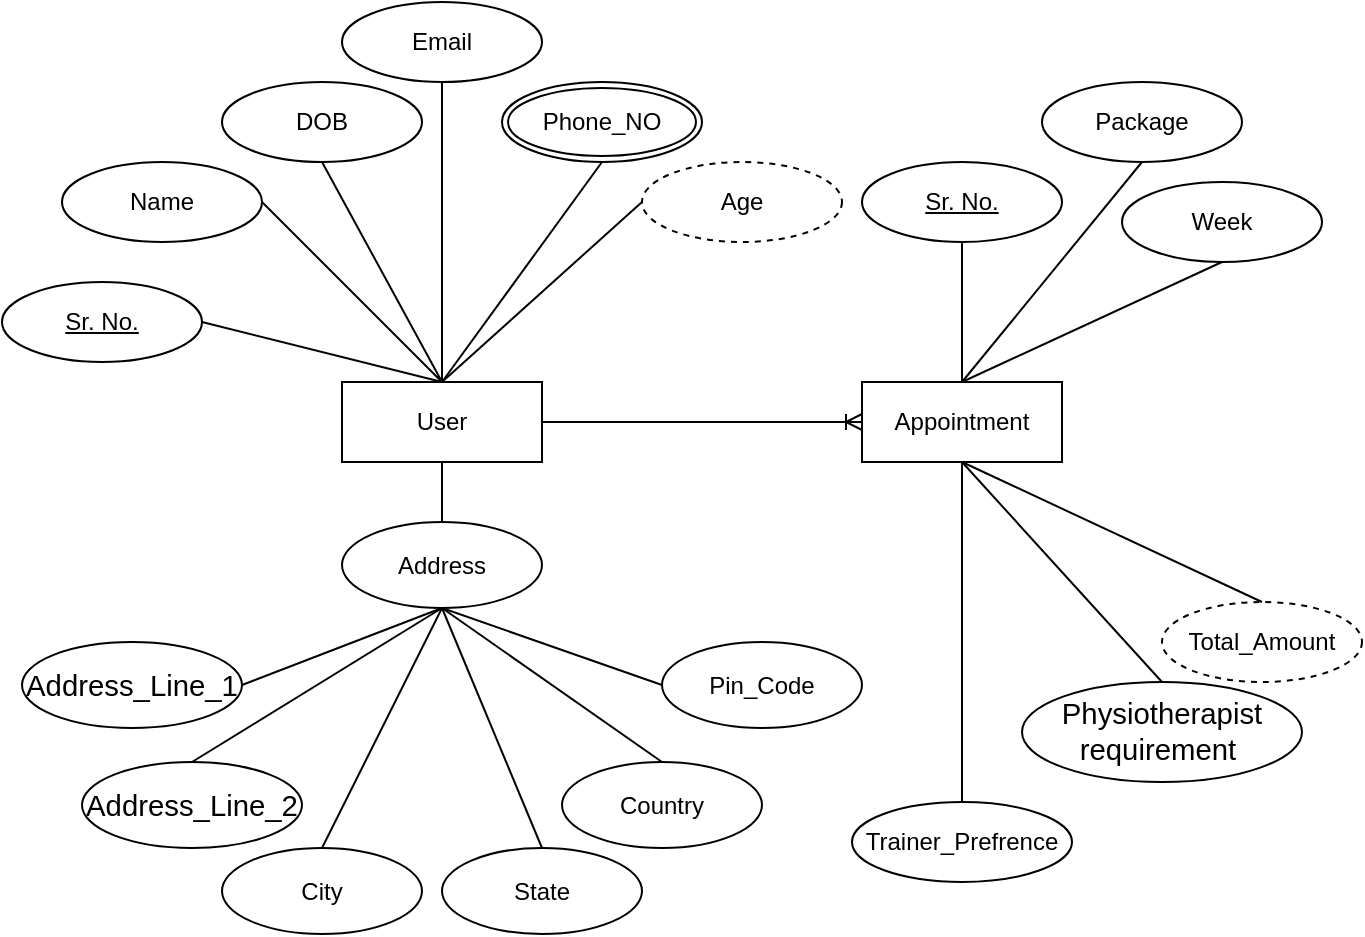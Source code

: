 <mxfile version="14.9.6" type="github">
  <diagram id="R2lEEEUBdFMjLlhIrx00" name="Page-1">
    <mxGraphModel dx="1106" dy="359" grid="1" gridSize="10" guides="1" tooltips="1" connect="1" arrows="1" fold="1" page="1" pageScale="1" pageWidth="850" pageHeight="1100" math="0" shadow="0" extFonts="Permanent Marker^https://fonts.googleapis.com/css?family=Permanent+Marker">
      <root>
        <mxCell id="0" />
        <mxCell id="1" parent="0" />
        <mxCell id="vivi1H7M52JGYI5ezE_u-1" value="Name" style="ellipse;whiteSpace=wrap;html=1;align=center;" vertex="1" parent="1">
          <mxGeometry x="90" y="130" width="100" height="40" as="geometry" />
        </mxCell>
        <mxCell id="vivi1H7M52JGYI5ezE_u-2" value="User" style="whiteSpace=wrap;html=1;align=center;" vertex="1" parent="1">
          <mxGeometry x="230" y="240" width="100" height="40" as="geometry" />
        </mxCell>
        <mxCell id="vivi1H7M52JGYI5ezE_u-4" value="DOB" style="ellipse;whiteSpace=wrap;html=1;align=center;" vertex="1" parent="1">
          <mxGeometry x="170" y="90" width="100" height="40" as="geometry" />
        </mxCell>
        <mxCell id="vivi1H7M52JGYI5ezE_u-5" value="Email" style="ellipse;whiteSpace=wrap;html=1;align=center;" vertex="1" parent="1">
          <mxGeometry x="230" y="50" width="100" height="40" as="geometry" />
        </mxCell>
        <mxCell id="vivi1H7M52JGYI5ezE_u-6" value="Address" style="ellipse;whiteSpace=wrap;html=1;align=center;" vertex="1" parent="1">
          <mxGeometry x="230" y="310" width="100" height="43" as="geometry" />
        </mxCell>
        <mxCell id="vivi1H7M52JGYI5ezE_u-7" value="City" style="ellipse;whiteSpace=wrap;html=1;align=center;" vertex="1" parent="1">
          <mxGeometry x="170" y="473" width="100" height="43" as="geometry" />
        </mxCell>
        <mxCell id="vivi1H7M52JGYI5ezE_u-8" value="&lt;span id=&quot;docs-internal-guid-7f4886b5-7fff-5111-8bc1-76f98fca6006&quot;&gt;&lt;span style=&quot;font-size: 11pt ; font-family: &amp;#34;calibri&amp;#34; , sans-serif ; background-color: transparent ; vertical-align: baseline&quot;&gt;Address_Line_2&lt;/span&gt;&lt;/span&gt;" style="ellipse;whiteSpace=wrap;html=1;align=center;" vertex="1" parent="1">
          <mxGeometry x="100" y="430" width="110" height="43" as="geometry" />
        </mxCell>
        <mxCell id="vivi1H7M52JGYI5ezE_u-9" value="&lt;span id=&quot;docs-internal-guid-7f4886b5-7fff-5111-8bc1-76f98fca6006&quot;&gt;&lt;span style=&quot;font-size: 11pt ; font-family: &amp;#34;calibri&amp;#34; , sans-serif ; background-color: transparent ; vertical-align: baseline&quot;&gt;Address_Line_1 &lt;/span&gt;&lt;/span&gt;" style="ellipse;whiteSpace=wrap;html=1;align=center;" vertex="1" parent="1">
          <mxGeometry x="70" y="370" width="110" height="43" as="geometry" />
        </mxCell>
        <mxCell id="vivi1H7M52JGYI5ezE_u-10" value="Country" style="ellipse;whiteSpace=wrap;html=1;align=center;" vertex="1" parent="1">
          <mxGeometry x="340" y="430" width="100" height="43" as="geometry" />
        </mxCell>
        <mxCell id="vivi1H7M52JGYI5ezE_u-11" value="State" style="ellipse;whiteSpace=wrap;html=1;align=center;" vertex="1" parent="1">
          <mxGeometry x="280" y="473" width="100" height="43" as="geometry" />
        </mxCell>
        <mxCell id="vivi1H7M52JGYI5ezE_u-12" value="Age" style="ellipse;whiteSpace=wrap;html=1;align=center;dashed=1;" vertex="1" parent="1">
          <mxGeometry x="380" y="130" width="100" height="40" as="geometry" />
        </mxCell>
        <mxCell id="vivi1H7M52JGYI5ezE_u-13" value="Pin_Code" style="ellipse;whiteSpace=wrap;html=1;align=center;" vertex="1" parent="1">
          <mxGeometry x="390" y="370" width="100" height="43" as="geometry" />
        </mxCell>
        <mxCell id="vivi1H7M52JGYI5ezE_u-19" value="" style="endArrow=none;html=1;exitX=0.5;exitY=1;exitDx=0;exitDy=0;entryX=0.5;entryY=0;entryDx=0;entryDy=0;" edge="1" parent="1" source="vivi1H7M52JGYI5ezE_u-6" target="vivi1H7M52JGYI5ezE_u-10">
          <mxGeometry width="50" height="50" relative="1" as="geometry">
            <mxPoint x="330" y="370" as="sourcePoint" />
            <mxPoint x="340" y="483" as="targetPoint" />
          </mxGeometry>
        </mxCell>
        <mxCell id="vivi1H7M52JGYI5ezE_u-20" value="" style="endArrow=none;html=1;exitX=0.5;exitY=1;exitDx=0;exitDy=0;entryX=0;entryY=0.5;entryDx=0;entryDy=0;" edge="1" parent="1" source="vivi1H7M52JGYI5ezE_u-6" target="vivi1H7M52JGYI5ezE_u-13">
          <mxGeometry width="50" height="50" relative="1" as="geometry">
            <mxPoint x="330" y="370" as="sourcePoint" />
            <mxPoint x="340" y="483" as="targetPoint" />
          </mxGeometry>
        </mxCell>
        <mxCell id="vivi1H7M52JGYI5ezE_u-22" value="" style="endArrow=none;html=1;entryX=0.5;entryY=1;entryDx=0;entryDy=0;exitX=0.5;exitY=0;exitDx=0;exitDy=0;" edge="1" parent="1" source="vivi1H7M52JGYI5ezE_u-6" target="vivi1H7M52JGYI5ezE_u-2">
          <mxGeometry width="50" height="50" relative="1" as="geometry">
            <mxPoint x="400" y="360" as="sourcePoint" />
            <mxPoint x="450" y="310" as="targetPoint" />
          </mxGeometry>
        </mxCell>
        <mxCell id="vivi1H7M52JGYI5ezE_u-24" value="" style="endArrow=none;html=1;exitX=0.5;exitY=1;exitDx=0;exitDy=0;entryX=0.5;entryY=0;entryDx=0;entryDy=0;" edge="1" parent="1" source="vivi1H7M52JGYI5ezE_u-6" target="vivi1H7M52JGYI5ezE_u-11">
          <mxGeometry width="50" height="50" relative="1" as="geometry">
            <mxPoint x="330" y="370" as="sourcePoint" />
            <mxPoint x="340" y="483" as="targetPoint" />
          </mxGeometry>
        </mxCell>
        <mxCell id="vivi1H7M52JGYI5ezE_u-25" value="" style="endArrow=none;html=1;exitX=0.5;exitY=1;exitDx=0;exitDy=0;entryX=0.5;entryY=0;entryDx=0;entryDy=0;" edge="1" parent="1" source="vivi1H7M52JGYI5ezE_u-6" target="vivi1H7M52JGYI5ezE_u-7">
          <mxGeometry width="50" height="50" relative="1" as="geometry">
            <mxPoint x="330" y="370" as="sourcePoint" />
            <mxPoint x="340" y="483" as="targetPoint" />
          </mxGeometry>
        </mxCell>
        <mxCell id="vivi1H7M52JGYI5ezE_u-26" value="" style="endArrow=none;html=1;exitX=0.5;exitY=1;exitDx=0;exitDy=0;entryX=0.5;entryY=0;entryDx=0;entryDy=0;" edge="1" parent="1" source="vivi1H7M52JGYI5ezE_u-6" target="vivi1H7M52JGYI5ezE_u-8">
          <mxGeometry width="50" height="50" relative="1" as="geometry">
            <mxPoint x="330" y="370" as="sourcePoint" />
            <mxPoint x="340" y="483" as="targetPoint" />
          </mxGeometry>
        </mxCell>
        <mxCell id="vivi1H7M52JGYI5ezE_u-27" value="" style="endArrow=none;html=1;exitX=0.5;exitY=1;exitDx=0;exitDy=0;entryX=1;entryY=0.5;entryDx=0;entryDy=0;" edge="1" parent="1" source="vivi1H7M52JGYI5ezE_u-6" target="vivi1H7M52JGYI5ezE_u-9">
          <mxGeometry width="50" height="50" relative="1" as="geometry">
            <mxPoint x="330" y="370" as="sourcePoint" />
            <mxPoint x="340" y="483" as="targetPoint" />
          </mxGeometry>
        </mxCell>
        <mxCell id="vivi1H7M52JGYI5ezE_u-28" value="Phone_NO" style="ellipse;shape=doubleEllipse;margin=3;whiteSpace=wrap;html=1;align=center;" vertex="1" parent="1">
          <mxGeometry x="310" y="90" width="100" height="40" as="geometry" />
        </mxCell>
        <mxCell id="vivi1H7M52JGYI5ezE_u-29" value="" style="endArrow=none;html=1;entryX=0.5;entryY=1;entryDx=0;entryDy=0;exitX=0.5;exitY=0;exitDx=0;exitDy=0;" edge="1" parent="1" source="vivi1H7M52JGYI5ezE_u-2" target="vivi1H7M52JGYI5ezE_u-5">
          <mxGeometry width="50" height="50" relative="1" as="geometry">
            <mxPoint x="290" y="320" as="sourcePoint" />
            <mxPoint x="290" y="290" as="targetPoint" />
          </mxGeometry>
        </mxCell>
        <mxCell id="vivi1H7M52JGYI5ezE_u-30" value="" style="endArrow=none;html=1;exitX=0.5;exitY=0;exitDx=0;exitDy=0;entryX=0.5;entryY=1;entryDx=0;entryDy=0;" edge="1" parent="1" source="vivi1H7M52JGYI5ezE_u-2" target="vivi1H7M52JGYI5ezE_u-4">
          <mxGeometry width="50" height="50" relative="1" as="geometry">
            <mxPoint x="280" y="240" as="sourcePoint" />
            <mxPoint x="250" y="110" as="targetPoint" />
          </mxGeometry>
        </mxCell>
        <mxCell id="vivi1H7M52JGYI5ezE_u-31" value="" style="endArrow=none;html=1;exitX=0.5;exitY=0;exitDx=0;exitDy=0;entryX=1;entryY=0.5;entryDx=0;entryDy=0;" edge="1" parent="1" source="vivi1H7M52JGYI5ezE_u-2" target="vivi1H7M52JGYI5ezE_u-1">
          <mxGeometry width="50" height="50" relative="1" as="geometry">
            <mxPoint x="280" y="240" as="sourcePoint" />
            <mxPoint x="250" y="110" as="targetPoint" />
          </mxGeometry>
        </mxCell>
        <mxCell id="vivi1H7M52JGYI5ezE_u-34" value="" style="endArrow=none;html=1;entryX=0.5;entryY=1;entryDx=0;entryDy=0;exitX=0.5;exitY=0;exitDx=0;exitDy=0;" edge="1" parent="1" source="vivi1H7M52JGYI5ezE_u-2" target="vivi1H7M52JGYI5ezE_u-28">
          <mxGeometry width="50" height="50" relative="1" as="geometry">
            <mxPoint x="290" y="320" as="sourcePoint" />
            <mxPoint x="290" y="290" as="targetPoint" />
          </mxGeometry>
        </mxCell>
        <mxCell id="vivi1H7M52JGYI5ezE_u-35" value="" style="endArrow=none;html=1;entryX=0;entryY=0.5;entryDx=0;entryDy=0;exitX=0.5;exitY=0;exitDx=0;exitDy=0;" edge="1" parent="1" source="vivi1H7M52JGYI5ezE_u-2" target="vivi1H7M52JGYI5ezE_u-12">
          <mxGeometry width="50" height="50" relative="1" as="geometry">
            <mxPoint x="290" y="320" as="sourcePoint" />
            <mxPoint x="290" y="290" as="targetPoint" />
          </mxGeometry>
        </mxCell>
        <mxCell id="vivi1H7M52JGYI5ezE_u-37" value="Appointment" style="whiteSpace=wrap;html=1;align=center;" vertex="1" parent="1">
          <mxGeometry x="490" y="240" width="100" height="40" as="geometry" />
        </mxCell>
        <mxCell id="vivi1H7M52JGYI5ezE_u-38" value="Sr. No." style="ellipse;whiteSpace=wrap;html=1;align=center;fontStyle=4;" vertex="1" parent="1">
          <mxGeometry x="60" y="190" width="100" height="40" as="geometry" />
        </mxCell>
        <mxCell id="vivi1H7M52JGYI5ezE_u-39" value="" style="endArrow=none;html=1;exitX=0.5;exitY=0;exitDx=0;exitDy=0;entryX=1;entryY=0.5;entryDx=0;entryDy=0;" edge="1" parent="1" source="vivi1H7M52JGYI5ezE_u-2" target="vivi1H7M52JGYI5ezE_u-38">
          <mxGeometry width="50" height="50" relative="1" as="geometry">
            <mxPoint x="280" y="240" as="sourcePoint" />
            <mxPoint x="250" y="110" as="targetPoint" />
          </mxGeometry>
        </mxCell>
        <mxCell id="vivi1H7M52JGYI5ezE_u-40" value="Sr. No." style="ellipse;whiteSpace=wrap;html=1;align=center;fontStyle=4;" vertex="1" parent="1">
          <mxGeometry x="490" y="130" width="100" height="40" as="geometry" />
        </mxCell>
        <mxCell id="vivi1H7M52JGYI5ezE_u-41" value="" style="endArrow=none;html=1;entryX=0.5;entryY=1;entryDx=0;entryDy=0;exitX=0.5;exitY=0;exitDx=0;exitDy=0;" edge="1" parent="1" source="vivi1H7M52JGYI5ezE_u-37" target="vivi1H7M52JGYI5ezE_u-40">
          <mxGeometry width="50" height="50" relative="1" as="geometry">
            <mxPoint x="290" y="250" as="sourcePoint" />
            <mxPoint x="390" y="160" as="targetPoint" />
          </mxGeometry>
        </mxCell>
        <mxCell id="vivi1H7M52JGYI5ezE_u-42" value="Trainer_Prefrence" style="ellipse;whiteSpace=wrap;html=1;align=center;" vertex="1" parent="1">
          <mxGeometry x="485" y="450" width="110" height="40" as="geometry" />
        </mxCell>
        <mxCell id="vivi1H7M52JGYI5ezE_u-44" value="" style="endArrow=none;html=1;entryX=0.5;entryY=0;entryDx=0;entryDy=0;exitX=0.5;exitY=1;exitDx=0;exitDy=0;" edge="1" parent="1" source="vivi1H7M52JGYI5ezE_u-37" target="vivi1H7M52JGYI5ezE_u-42">
          <mxGeometry width="50" height="50" relative="1" as="geometry">
            <mxPoint x="290" y="250" as="sourcePoint" />
            <mxPoint x="390" y="160" as="targetPoint" />
          </mxGeometry>
        </mxCell>
        <mxCell id="vivi1H7M52JGYI5ezE_u-46" value="&lt;span id=&quot;docs-internal-guid-bdcaefaa-7fff-0475-c1e9-c0f9a5e005fe&quot;&gt;&lt;span style=&quot;font-size: 11pt ; font-family: &amp;#34;calibri&amp;#34; , sans-serif ; background-color: transparent ; vertical-align: baseline&quot;&gt;Physiotherapist requirement&amp;nbsp;&lt;/span&gt;&lt;/span&gt;" style="ellipse;whiteSpace=wrap;html=1;align=center;" vertex="1" parent="1">
          <mxGeometry x="570" y="390" width="140" height="50" as="geometry" />
        </mxCell>
        <mxCell id="vivi1H7M52JGYI5ezE_u-49" value="" style="endArrow=none;html=1;entryX=0.5;entryY=0;entryDx=0;entryDy=0;exitX=0.5;exitY=1;exitDx=0;exitDy=0;" edge="1" parent="1" source="vivi1H7M52JGYI5ezE_u-37" target="vivi1H7M52JGYI5ezE_u-46">
          <mxGeometry width="50" height="50" relative="1" as="geometry">
            <mxPoint x="290" y="250" as="sourcePoint" />
            <mxPoint x="390" y="160" as="targetPoint" />
          </mxGeometry>
        </mxCell>
        <mxCell id="vivi1H7M52JGYI5ezE_u-50" value="Package" style="ellipse;whiteSpace=wrap;html=1;align=center;" vertex="1" parent="1">
          <mxGeometry x="580" y="90" width="100" height="40" as="geometry" />
        </mxCell>
        <mxCell id="vivi1H7M52JGYI5ezE_u-51" value="" style="endArrow=none;html=1;entryX=0.5;entryY=1;entryDx=0;entryDy=0;exitX=0.5;exitY=0;exitDx=0;exitDy=0;" edge="1" parent="1" source="vivi1H7M52JGYI5ezE_u-37" target="vivi1H7M52JGYI5ezE_u-50">
          <mxGeometry width="50" height="50" relative="1" as="geometry">
            <mxPoint x="290" y="250" as="sourcePoint" />
            <mxPoint x="390" y="160" as="targetPoint" />
          </mxGeometry>
        </mxCell>
        <mxCell id="vivi1H7M52JGYI5ezE_u-52" value="Total_Amount" style="ellipse;whiteSpace=wrap;html=1;align=center;dashed=1;" vertex="1" parent="1">
          <mxGeometry x="640" y="350" width="100" height="40" as="geometry" />
        </mxCell>
        <mxCell id="vivi1H7M52JGYI5ezE_u-53" value="" style="endArrow=none;html=1;entryX=0.5;entryY=0;entryDx=0;entryDy=0;exitX=0.5;exitY=1;exitDx=0;exitDy=0;" edge="1" parent="1" source="vivi1H7M52JGYI5ezE_u-37" target="vivi1H7M52JGYI5ezE_u-52">
          <mxGeometry width="50" height="50" relative="1" as="geometry">
            <mxPoint x="290" y="250" as="sourcePoint" />
            <mxPoint x="390" y="160" as="targetPoint" />
          </mxGeometry>
        </mxCell>
        <mxCell id="vivi1H7M52JGYI5ezE_u-54" value="Week" style="ellipse;whiteSpace=wrap;html=1;align=center;" vertex="1" parent="1">
          <mxGeometry x="620" y="140" width="100" height="40" as="geometry" />
        </mxCell>
        <mxCell id="vivi1H7M52JGYI5ezE_u-55" value="" style="endArrow=none;html=1;entryX=0.5;entryY=1;entryDx=0;entryDy=0;exitX=0.5;exitY=0;exitDx=0;exitDy=0;" edge="1" parent="1" source="vivi1H7M52JGYI5ezE_u-37" target="vivi1H7M52JGYI5ezE_u-54">
          <mxGeometry width="50" height="50" relative="1" as="geometry">
            <mxPoint x="290" y="250" as="sourcePoint" />
            <mxPoint x="390" y="160" as="targetPoint" />
          </mxGeometry>
        </mxCell>
        <mxCell id="vivi1H7M52JGYI5ezE_u-56" value="" style="edgeStyle=entityRelationEdgeStyle;fontSize=12;html=1;endArrow=ERoneToMany;exitX=1;exitY=0.5;exitDx=0;exitDy=0;entryX=0;entryY=0.5;entryDx=0;entryDy=0;" edge="1" parent="1" source="vivi1H7M52JGYI5ezE_u-2" target="vivi1H7M52JGYI5ezE_u-37">
          <mxGeometry width="100" height="100" relative="1" as="geometry">
            <mxPoint x="370" y="210" as="sourcePoint" />
            <mxPoint x="470" y="110" as="targetPoint" />
          </mxGeometry>
        </mxCell>
      </root>
    </mxGraphModel>
  </diagram>
</mxfile>
